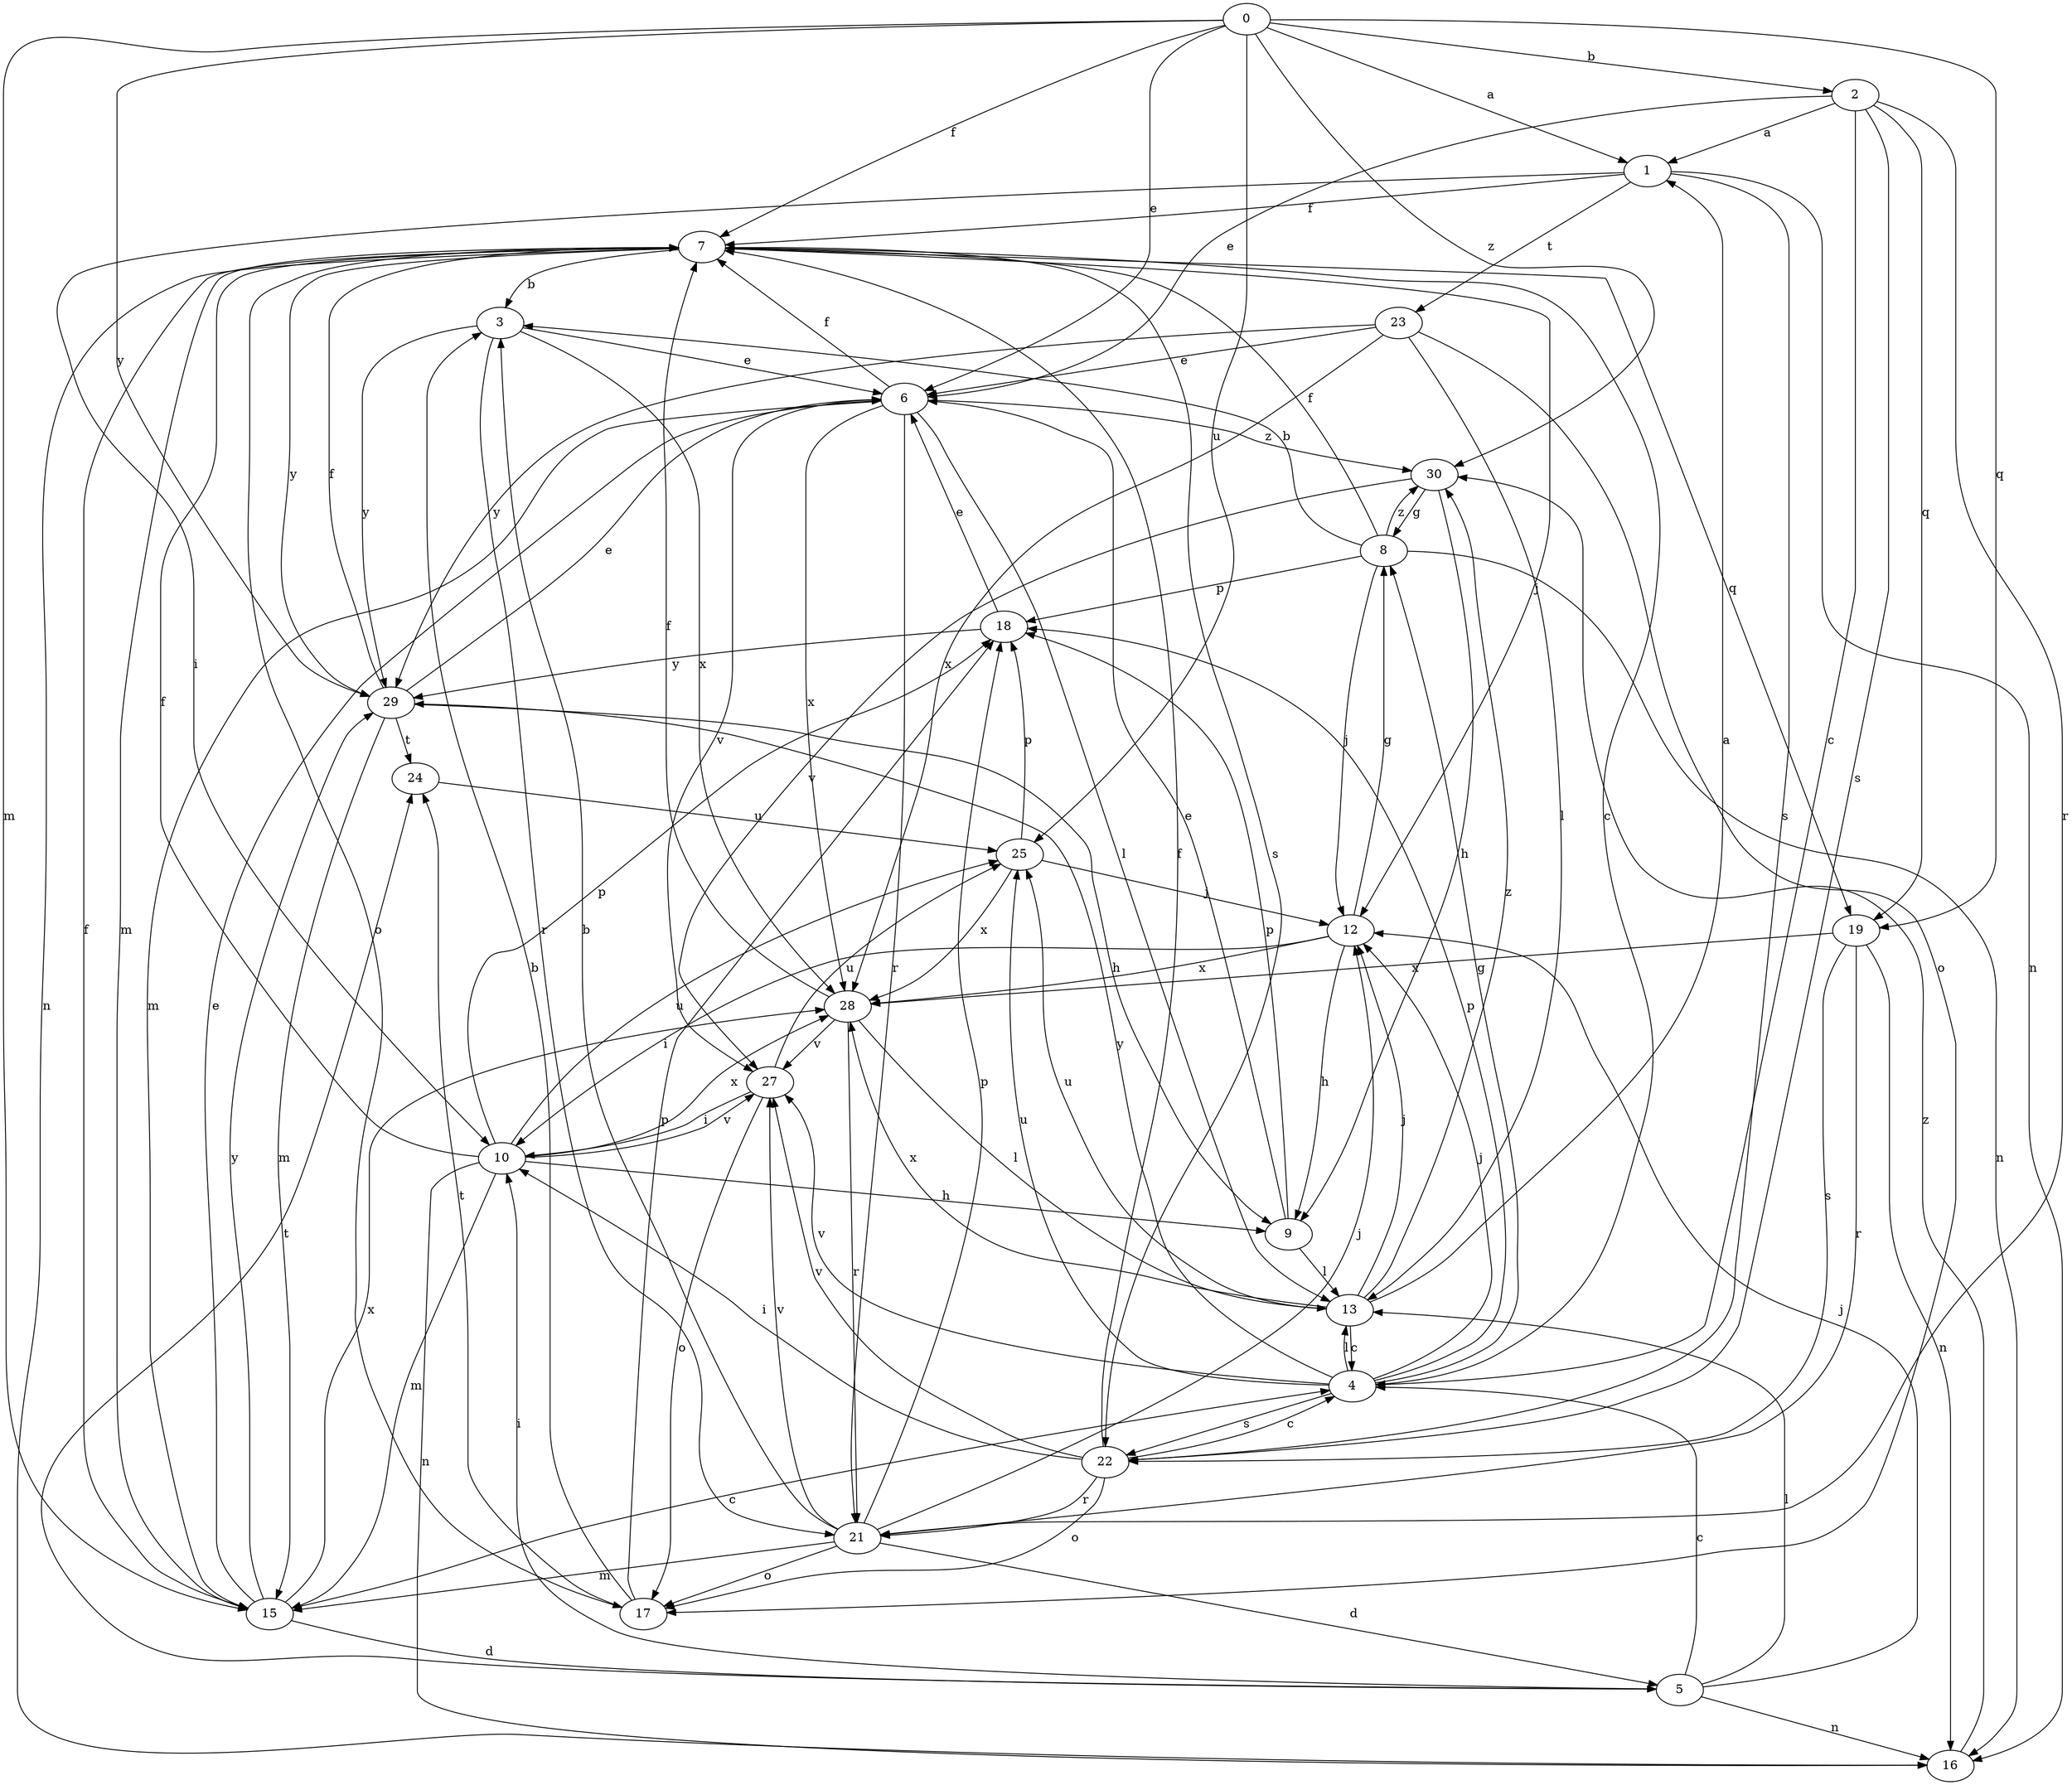 strict digraph  {
0;
1;
2;
3;
4;
5;
6;
7;
8;
9;
10;
12;
13;
15;
16;
17;
18;
19;
21;
22;
23;
24;
25;
27;
28;
29;
30;
0 -> 1  [label=a];
0 -> 2  [label=b];
0 -> 6  [label=e];
0 -> 7  [label=f];
0 -> 15  [label=m];
0 -> 19  [label=q];
0 -> 25  [label=u];
0 -> 29  [label=y];
0 -> 30  [label=z];
1 -> 7  [label=f];
1 -> 10  [label=i];
1 -> 16  [label=n];
1 -> 22  [label=s];
1 -> 23  [label=t];
2 -> 1  [label=a];
2 -> 4  [label=c];
2 -> 6  [label=e];
2 -> 19  [label=q];
2 -> 21  [label=r];
2 -> 22  [label=s];
3 -> 6  [label=e];
3 -> 21  [label=r];
3 -> 28  [label=x];
3 -> 29  [label=y];
4 -> 8  [label=g];
4 -> 12  [label=j];
4 -> 13  [label=l];
4 -> 18  [label=p];
4 -> 22  [label=s];
4 -> 25  [label=u];
4 -> 27  [label=v];
4 -> 29  [label=y];
5 -> 4  [label=c];
5 -> 10  [label=i];
5 -> 12  [label=j];
5 -> 13  [label=l];
5 -> 16  [label=n];
5 -> 24  [label=t];
6 -> 7  [label=f];
6 -> 13  [label=l];
6 -> 15  [label=m];
6 -> 21  [label=r];
6 -> 27  [label=v];
6 -> 28  [label=x];
6 -> 30  [label=z];
7 -> 3  [label=b];
7 -> 4  [label=c];
7 -> 12  [label=j];
7 -> 15  [label=m];
7 -> 16  [label=n];
7 -> 17  [label=o];
7 -> 19  [label=q];
7 -> 22  [label=s];
7 -> 29  [label=y];
8 -> 3  [label=b];
8 -> 7  [label=f];
8 -> 12  [label=j];
8 -> 16  [label=n];
8 -> 18  [label=p];
8 -> 30  [label=z];
9 -> 6  [label=e];
9 -> 13  [label=l];
9 -> 18  [label=p];
10 -> 7  [label=f];
10 -> 9  [label=h];
10 -> 15  [label=m];
10 -> 16  [label=n];
10 -> 18  [label=p];
10 -> 25  [label=u];
10 -> 27  [label=v];
10 -> 28  [label=x];
12 -> 8  [label=g];
12 -> 9  [label=h];
12 -> 10  [label=i];
12 -> 28  [label=x];
13 -> 1  [label=a];
13 -> 4  [label=c];
13 -> 12  [label=j];
13 -> 25  [label=u];
13 -> 28  [label=x];
13 -> 30  [label=z];
15 -> 4  [label=c];
15 -> 5  [label=d];
15 -> 6  [label=e];
15 -> 7  [label=f];
15 -> 28  [label=x];
15 -> 29  [label=y];
16 -> 30  [label=z];
17 -> 3  [label=b];
17 -> 18  [label=p];
17 -> 24  [label=t];
18 -> 6  [label=e];
18 -> 29  [label=y];
19 -> 16  [label=n];
19 -> 21  [label=r];
19 -> 22  [label=s];
19 -> 28  [label=x];
21 -> 3  [label=b];
21 -> 5  [label=d];
21 -> 12  [label=j];
21 -> 15  [label=m];
21 -> 17  [label=o];
21 -> 18  [label=p];
21 -> 27  [label=v];
22 -> 4  [label=c];
22 -> 7  [label=f];
22 -> 10  [label=i];
22 -> 17  [label=o];
22 -> 21  [label=r];
22 -> 27  [label=v];
23 -> 6  [label=e];
23 -> 13  [label=l];
23 -> 17  [label=o];
23 -> 28  [label=x];
23 -> 29  [label=y];
24 -> 25  [label=u];
25 -> 12  [label=j];
25 -> 18  [label=p];
25 -> 28  [label=x];
27 -> 10  [label=i];
27 -> 17  [label=o];
27 -> 25  [label=u];
28 -> 7  [label=f];
28 -> 13  [label=l];
28 -> 21  [label=r];
28 -> 27  [label=v];
29 -> 6  [label=e];
29 -> 7  [label=f];
29 -> 9  [label=h];
29 -> 15  [label=m];
29 -> 24  [label=t];
30 -> 8  [label=g];
30 -> 9  [label=h];
30 -> 27  [label=v];
}
